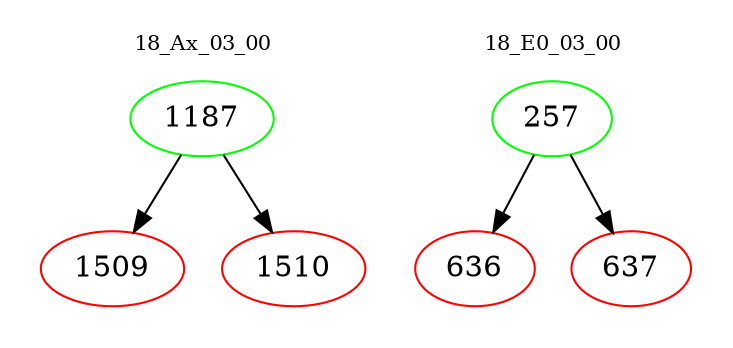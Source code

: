 digraph{
subgraph cluster_0 {
color = white
label = "18_Ax_03_00";
fontsize=10;
T0_1187 [label="1187", color="green"]
T0_1187 -> T0_1509 [color="black"]
T0_1509 [label="1509", color="red"]
T0_1187 -> T0_1510 [color="black"]
T0_1510 [label="1510", color="red"]
}
subgraph cluster_1 {
color = white
label = "18_E0_03_00";
fontsize=10;
T1_257 [label="257", color="green"]
T1_257 -> T1_636 [color="black"]
T1_636 [label="636", color="red"]
T1_257 -> T1_637 [color="black"]
T1_637 [label="637", color="red"]
}
}
